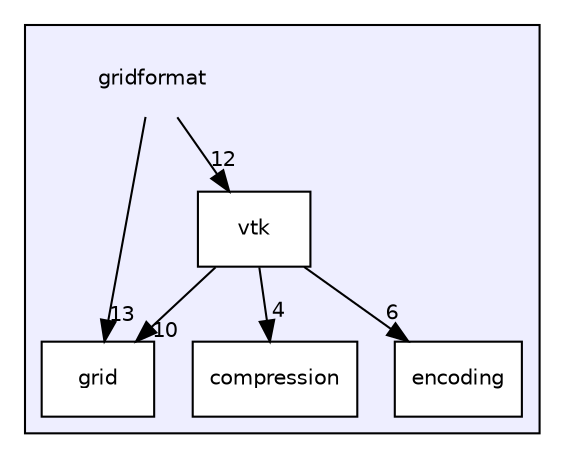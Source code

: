 digraph "/home/runner/work/gridformat/gridformat/gridformat" {
  compound=true
  node [ fontsize="10", fontname="Helvetica"];
  edge [ labelfontsize="10", labelfontname="Helvetica"];
  subgraph clusterdir_e7c175008ea20c864d9ef3009d7f4301 {
    graph [ bgcolor="#eeeeff", pencolor="black", label="" URL="dir_e7c175008ea20c864d9ef3009d7f4301.html"];
    dir_e7c175008ea20c864d9ef3009d7f4301 [shape=plaintext label="gridformat"];
  dir_0ff2e0e61e3af8ee34dddebe9f0268dc [shape=box label="compression" fillcolor="white" style="filled" URL="dir_0ff2e0e61e3af8ee34dddebe9f0268dc.html"];
  dir_ccfa84e27b2c4c552e7baede3d3b9943 [shape=box label="encoding" fillcolor="white" style="filled" URL="dir_ccfa84e27b2c4c552e7baede3d3b9943.html"];
  dir_ccba52d8fa730bec2eeb71410e3b9ab7 [shape=box label="grid" fillcolor="white" style="filled" URL="dir_ccba52d8fa730bec2eeb71410e3b9ab7.html"];
  dir_d0390f0727238e67894f11fe1a76445e [shape=box label="vtk" fillcolor="white" style="filled" URL="dir_d0390f0727238e67894f11fe1a76445e.html"];
  }
  dir_e7c175008ea20c864d9ef3009d7f4301->dir_ccba52d8fa730bec2eeb71410e3b9ab7 [headlabel="13", labeldistance=1.5 headhref="dir_000003_000006.html"];
  dir_e7c175008ea20c864d9ef3009d7f4301->dir_d0390f0727238e67894f11fe1a76445e [headlabel="12", labeldistance=1.5 headhref="dir_000003_000007.html"];
  dir_d0390f0727238e67894f11fe1a76445e->dir_0ff2e0e61e3af8ee34dddebe9f0268dc [headlabel="4", labeldistance=1.5 headhref="dir_000007_000004.html"];
  dir_d0390f0727238e67894f11fe1a76445e->dir_ccba52d8fa730bec2eeb71410e3b9ab7 [headlabel="10", labeldistance=1.5 headhref="dir_000007_000006.html"];
  dir_d0390f0727238e67894f11fe1a76445e->dir_ccfa84e27b2c4c552e7baede3d3b9943 [headlabel="6", labeldistance=1.5 headhref="dir_000007_000005.html"];
}

